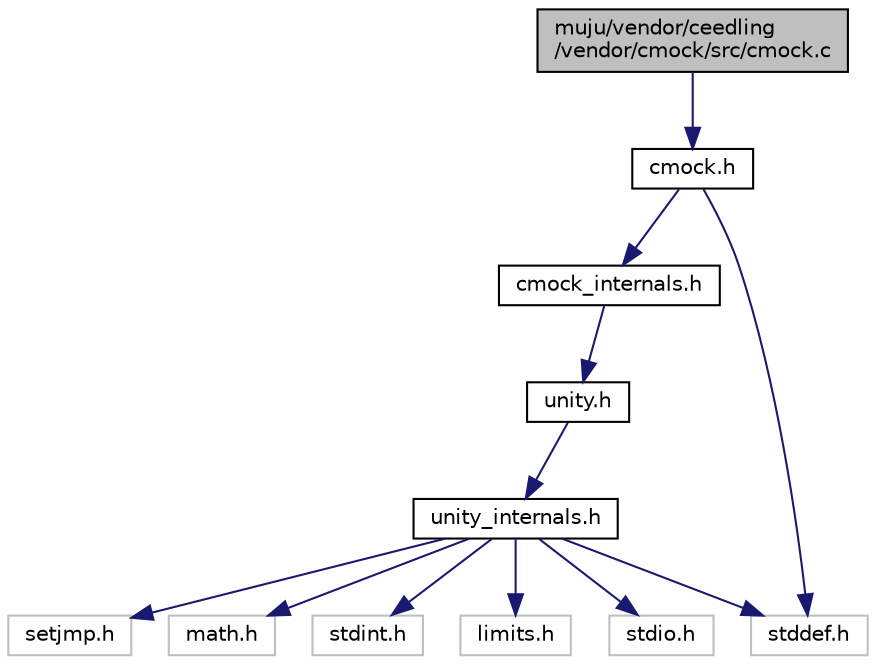 digraph "muju/vendor/ceedling/vendor/cmock/src/cmock.c"
{
  edge [fontname="Helvetica",fontsize="10",labelfontname="Helvetica",labelfontsize="10"];
  node [fontname="Helvetica",fontsize="10",shape=record];
  Node0 [label="muju/vendor/ceedling\l/vendor/cmock/src/cmock.c",height=0.2,width=0.4,color="black", fillcolor="grey75", style="filled", fontcolor="black"];
  Node0 -> Node1 [color="midnightblue",fontsize="10",style="solid"];
  Node1 [label="cmock.h",height=0.2,width=0.4,color="black", fillcolor="white", style="filled",URL="$cmock_8h.html"];
  Node1 -> Node2 [color="midnightblue",fontsize="10",style="solid"];
  Node2 [label="cmock_internals.h",height=0.2,width=0.4,color="black", fillcolor="white", style="filled",URL="$cmock__internals_8h.html"];
  Node2 -> Node3 [color="midnightblue",fontsize="10",style="solid"];
  Node3 [label="unity.h",height=0.2,width=0.4,color="black", fillcolor="white", style="filled",URL="$unity_8h.html"];
  Node3 -> Node4 [color="midnightblue",fontsize="10",style="solid"];
  Node4 [label="unity_internals.h",height=0.2,width=0.4,color="black", fillcolor="white", style="filled",URL="$unity__internals_8h.html"];
  Node4 -> Node5 [color="midnightblue",fontsize="10",style="solid"];
  Node5 [label="setjmp.h",height=0.2,width=0.4,color="grey75", fillcolor="white", style="filled"];
  Node4 -> Node6 [color="midnightblue",fontsize="10",style="solid"];
  Node6 [label="math.h",height=0.2,width=0.4,color="grey75", fillcolor="white", style="filled"];
  Node4 -> Node7 [color="midnightblue",fontsize="10",style="solid"];
  Node7 [label="stddef.h",height=0.2,width=0.4,color="grey75", fillcolor="white", style="filled"];
  Node4 -> Node8 [color="midnightblue",fontsize="10",style="solid"];
  Node8 [label="stdint.h",height=0.2,width=0.4,color="grey75", fillcolor="white", style="filled"];
  Node4 -> Node9 [color="midnightblue",fontsize="10",style="solid"];
  Node9 [label="limits.h",height=0.2,width=0.4,color="grey75", fillcolor="white", style="filled"];
  Node4 -> Node10 [color="midnightblue",fontsize="10",style="solid"];
  Node10 [label="stdio.h",height=0.2,width=0.4,color="grey75", fillcolor="white", style="filled"];
  Node1 -> Node7 [color="midnightblue",fontsize="10",style="solid"];
}
